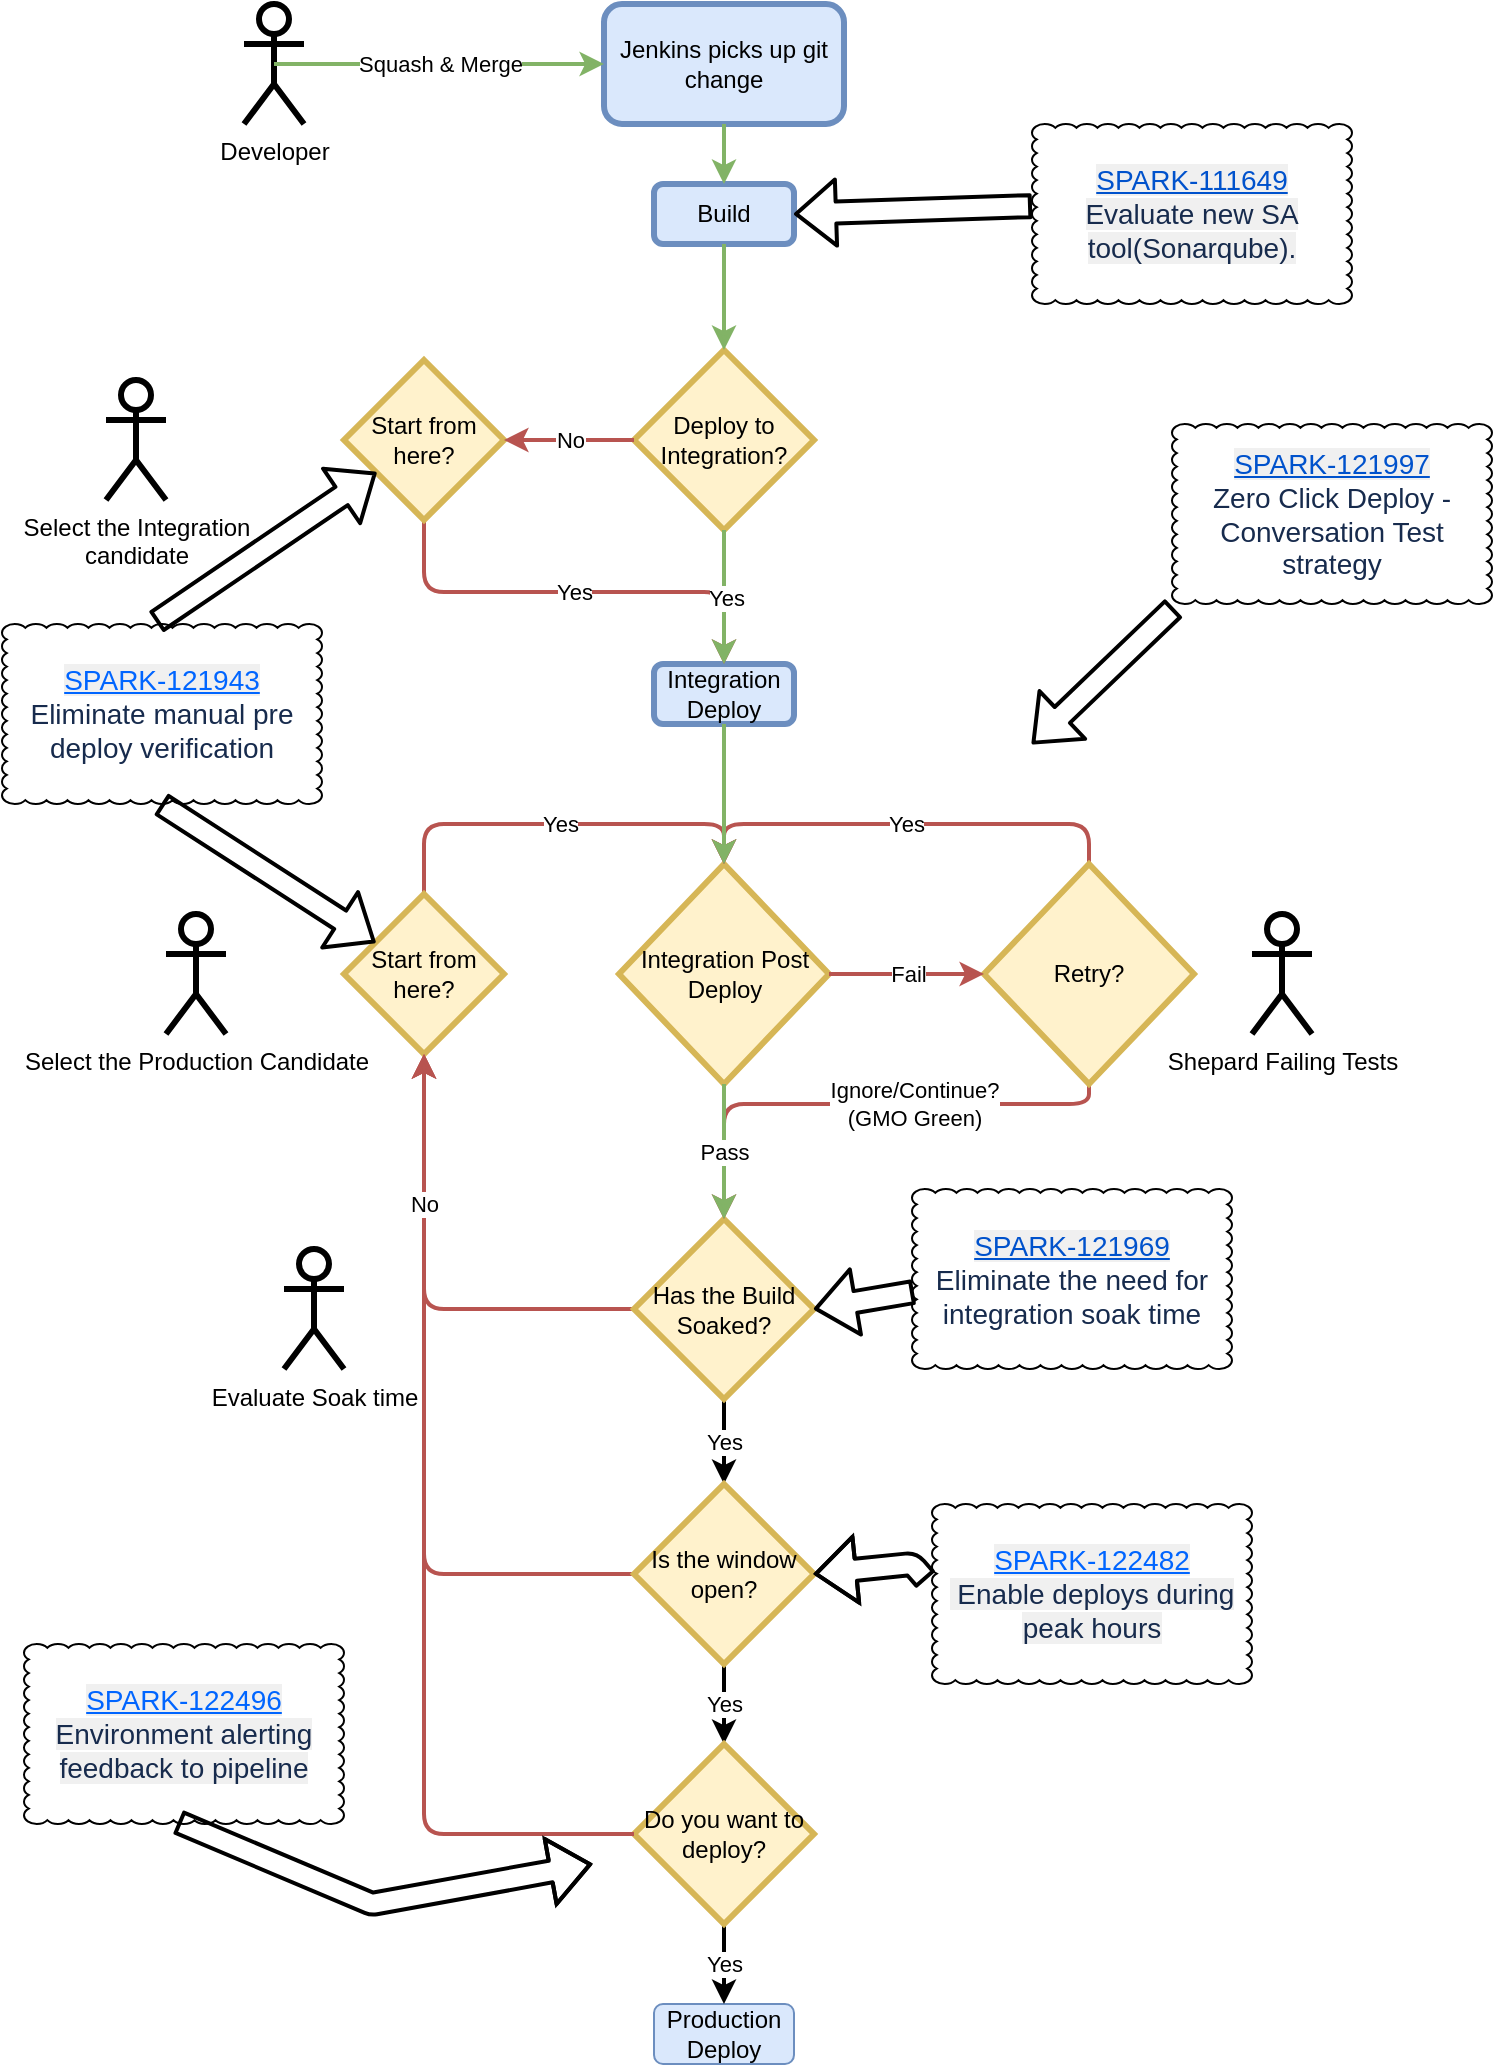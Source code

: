 <mxfile version="12.7.2" type="github">
  <diagram id="C5RBs43oDa-KdzZeNtuy" name="Page-1">
    <mxGraphModel dx="1197" dy="1047" grid="1" gridSize="10" guides="1" tooltips="1" connect="1" arrows="1" fold="1" page="1" pageScale="1" pageWidth="827" pageHeight="1169" math="0" shadow="0">
      <root>
        <mxCell id="WIyWlLk6GJQsqaUBKTNV-0" />
        <mxCell id="WIyWlLk6GJQsqaUBKTNV-1" parent="WIyWlLk6GJQsqaUBKTNV-0" />
        <mxCell id="BCiQyHjomMqvo1AbY9es-8" value="Developer" style="shape=umlActor;verticalLabelPosition=bottom;labelBackgroundColor=#ffffff;verticalAlign=top;html=1;outlineConnect=0;strokeWidth=3;" parent="WIyWlLk6GJQsqaUBKTNV-1" vertex="1">
          <mxGeometry x="176" y="80" width="30" height="60" as="geometry" />
        </mxCell>
        <mxCell id="BCiQyHjomMqvo1AbY9es-15" value="Jenkins picks up git change" style="rounded=1;whiteSpace=wrap;html=1;fillColor=#dae8fc;strokeColor=#6c8ebf;strokeWidth=3;" parent="WIyWlLk6GJQsqaUBKTNV-1" vertex="1">
          <mxGeometry x="356" y="80" width="120" height="60" as="geometry" />
        </mxCell>
        <mxCell id="BCiQyHjomMqvo1AbY9es-16" value="Squash &amp;amp; Merge" style="edgeStyle=orthogonalEdgeStyle;rounded=1;orthogonalLoop=1;jettySize=auto;html=1;exitX=0.5;exitY=0.5;exitDx=0;exitDy=0;exitPerimeter=0;strokeWidth=2;fillColor=#d5e8d4;strokeColor=#82b366;" parent="WIyWlLk6GJQsqaUBKTNV-1" source="BCiQyHjomMqvo1AbY9es-8" target="BCiQyHjomMqvo1AbY9es-15" edge="1">
          <mxGeometry relative="1" as="geometry" />
        </mxCell>
        <mxCell id="BCiQyHjomMqvo1AbY9es-18" value="Build" style="rounded=1;whiteSpace=wrap;html=1;fillColor=#dae8fc;strokeColor=#6c8ebf;strokeWidth=3;" parent="WIyWlLk6GJQsqaUBKTNV-1" vertex="1">
          <mxGeometry x="381" y="170" width="70" height="30" as="geometry" />
        </mxCell>
        <mxCell id="BCiQyHjomMqvo1AbY9es-20" style="edgeStyle=orthogonalEdgeStyle;rounded=0;orthogonalLoop=1;jettySize=auto;html=1;fillColor=#d5e8d4;strokeColor=#82b366;strokeWidth=2;" parent="WIyWlLk6GJQsqaUBKTNV-1" source="BCiQyHjomMqvo1AbY9es-15" target="BCiQyHjomMqvo1AbY9es-18" edge="1">
          <mxGeometry relative="1" as="geometry" />
        </mxCell>
        <mxCell id="BCiQyHjomMqvo1AbY9es-19" value="Deploy to Integration?" style="rhombus;whiteSpace=wrap;html=1;strokeColor=#d6b656;fillColor=#fff2cc;strokeWidth=3;" parent="WIyWlLk6GJQsqaUBKTNV-1" vertex="1">
          <mxGeometry x="371" y="253" width="90" height="90" as="geometry" />
        </mxCell>
        <mxCell id="BCiQyHjomMqvo1AbY9es-21" style="edgeStyle=orthogonalEdgeStyle;rounded=0;orthogonalLoop=1;jettySize=auto;html=1;exitX=0.5;exitY=1;exitDx=0;exitDy=0;entryX=0.5;entryY=0;entryDx=0;entryDy=0;strokeWidth=2;fillColor=#d5e8d4;strokeColor=#82b366;" parent="WIyWlLk6GJQsqaUBKTNV-1" source="BCiQyHjomMqvo1AbY9es-18" target="BCiQyHjomMqvo1AbY9es-19" edge="1">
          <mxGeometry relative="1" as="geometry" />
        </mxCell>
        <mxCell id="BCiQyHjomMqvo1AbY9es-22" value="Integration Deploy" style="rounded=1;whiteSpace=wrap;html=1;fillColor=#dae8fc;strokeColor=#6c8ebf;strokeWidth=3;" parent="WIyWlLk6GJQsqaUBKTNV-1" vertex="1">
          <mxGeometry x="381" y="410" width="70" height="30" as="geometry" />
        </mxCell>
        <mxCell id="BCiQyHjomMqvo1AbY9es-25" value="Integration Post Deploy" style="rhombus;whiteSpace=wrap;html=1;fillColor=#fff2cc;strokeColor=#d6b656;strokeWidth=3;" parent="WIyWlLk6GJQsqaUBKTNV-1" vertex="1">
          <mxGeometry x="363.5" y="510" width="105" height="110" as="geometry" />
        </mxCell>
        <mxCell id="WxEoCGhR0P0bxv87C9ZF-36" style="edgeStyle=orthogonalEdgeStyle;rounded=1;orthogonalLoop=1;jettySize=auto;html=1;exitX=0;exitY=0.5;exitDx=0;exitDy=0;entryX=0.5;entryY=1;entryDx=0;entryDy=0;strokeWidth=2;fillColor=#f8cecc;strokeColor=#b85450;" edge="1" parent="WIyWlLk6GJQsqaUBKTNV-1" source="BCiQyHjomMqvo1AbY9es-27" target="BCiQyHjomMqvo1AbY9es-46">
          <mxGeometry relative="1" as="geometry" />
        </mxCell>
        <mxCell id="WxEoCGhR0P0bxv87C9ZF-37" value="Yes" style="edgeStyle=orthogonalEdgeStyle;rounded=1;orthogonalLoop=1;jettySize=auto;html=1;exitX=0.5;exitY=1;exitDx=0;exitDy=0;entryX=0.5;entryY=0;entryDx=0;entryDy=0;strokeWidth=2;" edge="1" parent="WIyWlLk6GJQsqaUBKTNV-1" source="BCiQyHjomMqvo1AbY9es-27" target="WxEoCGhR0P0bxv87C9ZF-26">
          <mxGeometry relative="1" as="geometry" />
        </mxCell>
        <mxCell id="BCiQyHjomMqvo1AbY9es-27" value="Has the Build Soaked?" style="rhombus;whiteSpace=wrap;html=1;fillColor=#fff2cc;strokeColor=#d6b656;strokeWidth=3;" parent="WIyWlLk6GJQsqaUBKTNV-1" vertex="1">
          <mxGeometry x="371" y="687.5" width="90" height="90" as="geometry" />
        </mxCell>
        <mxCell id="BCiQyHjomMqvo1AbY9es-30" value="Production Deploy" style="rounded=1;whiteSpace=wrap;html=1;fillColor=#dae8fc;strokeColor=#6c8ebf;" parent="WIyWlLk6GJQsqaUBKTNV-1" vertex="1">
          <mxGeometry x="381" y="1080" width="70" height="30" as="geometry" />
        </mxCell>
        <mxCell id="BCiQyHjomMqvo1AbY9es-36" value="Yes" style="edgeStyle=orthogonalEdgeStyle;rounded=1;orthogonalLoop=1;jettySize=auto;html=1;exitX=0.5;exitY=0;exitDx=0;exitDy=0;entryX=0.5;entryY=0;entryDx=0;entryDy=0;strokeWidth=2;fillColor=#f8cecc;strokeColor=#b85450;" parent="WIyWlLk6GJQsqaUBKTNV-1" source="BCiQyHjomMqvo1AbY9es-33" target="BCiQyHjomMqvo1AbY9es-25" edge="1">
          <mxGeometry relative="1" as="geometry" />
        </mxCell>
        <mxCell id="BCiQyHjomMqvo1AbY9es-38" value="Ignore/Continue?&lt;br&gt;(GMO Green)" style="edgeStyle=orthogonalEdgeStyle;rounded=1;orthogonalLoop=1;jettySize=auto;html=1;strokeWidth=2;entryX=0.5;entryY=0;entryDx=0;entryDy=0;fillColor=#f8cecc;strokeColor=#b85450;" parent="WIyWlLk6GJQsqaUBKTNV-1" source="BCiQyHjomMqvo1AbY9es-33" edge="1" target="BCiQyHjomMqvo1AbY9es-27">
          <mxGeometry x="-0.21" relative="1" as="geometry">
            <mxPoint x="416" y="710" as="targetPoint" />
            <Array as="points">
              <mxPoint x="599" y="630" />
              <mxPoint x="416" y="630" />
            </Array>
            <mxPoint x="1" as="offset" />
          </mxGeometry>
        </mxCell>
        <mxCell id="BCiQyHjomMqvo1AbY9es-33" value="Retry?" style="rhombus;whiteSpace=wrap;html=1;fillColor=#fff2cc;strokeColor=#d6b656;strokeWidth=3;" parent="WIyWlLk6GJQsqaUBKTNV-1" vertex="1">
          <mxGeometry x="546" y="510" width="105" height="110" as="geometry" />
        </mxCell>
        <mxCell id="BCiQyHjomMqvo1AbY9es-34" value="Fail" style="edgeStyle=orthogonalEdgeStyle;rounded=1;orthogonalLoop=1;jettySize=auto;html=1;exitX=1;exitY=0.5;exitDx=0;exitDy=0;entryX=0;entryY=0.5;entryDx=0;entryDy=0;strokeWidth=2;fillColor=#f8cecc;strokeColor=#b85450;" parent="WIyWlLk6GJQsqaUBKTNV-1" source="BCiQyHjomMqvo1AbY9es-25" target="BCiQyHjomMqvo1AbY9es-33" edge="1">
          <mxGeometry relative="1" as="geometry" />
        </mxCell>
        <mxCell id="WxEoCGhR0P0bxv87C9ZF-0" value="Yes" style="edgeStyle=orthogonalEdgeStyle;rounded=1;orthogonalLoop=1;jettySize=auto;html=1;exitX=0.5;exitY=1;exitDx=0;exitDy=0;entryX=0.5;entryY=0;entryDx=0;entryDy=0;strokeWidth=2;fillColor=#f8cecc;strokeColor=#b85450;" edge="1" parent="WIyWlLk6GJQsqaUBKTNV-1" source="BCiQyHjomMqvo1AbY9es-40" target="BCiQyHjomMqvo1AbY9es-22">
          <mxGeometry relative="1" as="geometry" />
        </mxCell>
        <mxCell id="BCiQyHjomMqvo1AbY9es-40" value="Start from here?" style="rhombus;whiteSpace=wrap;html=1;strokeColor=#d6b656;fillColor=#fff2cc;strokeWidth=3;" parent="WIyWlLk6GJQsqaUBKTNV-1" vertex="1">
          <mxGeometry x="226" y="258" width="80" height="80" as="geometry" />
        </mxCell>
        <mxCell id="BCiQyHjomMqvo1AbY9es-41" value="No" style="edgeStyle=orthogonalEdgeStyle;rounded=1;orthogonalLoop=1;jettySize=auto;html=1;entryX=1;entryY=0.5;entryDx=0;entryDy=0;strokeWidth=2;fillColor=#f8cecc;strokeColor=#b85450;" parent="WIyWlLk6GJQsqaUBKTNV-1" source="BCiQyHjomMqvo1AbY9es-19" target="BCiQyHjomMqvo1AbY9es-40" edge="1">
          <mxGeometry relative="1" as="geometry">
            <Array as="points">
              <mxPoint x="310" y="298" />
              <mxPoint x="310" y="298" />
            </Array>
          </mxGeometry>
        </mxCell>
        <mxCell id="BCiQyHjomMqvo1AbY9es-48" value="Yes" style="edgeStyle=orthogonalEdgeStyle;rounded=1;orthogonalLoop=1;jettySize=auto;html=1;exitX=0.5;exitY=0;exitDx=0;exitDy=0;strokeWidth=2;fillColor=#f8cecc;strokeColor=#b85450;" parent="WIyWlLk6GJQsqaUBKTNV-1" source="BCiQyHjomMqvo1AbY9es-46" edge="1">
          <mxGeometry relative="1" as="geometry">
            <mxPoint x="416" y="510" as="targetPoint" />
            <Array as="points">
              <mxPoint x="266" y="490" />
              <mxPoint x="416" y="490" />
            </Array>
          </mxGeometry>
        </mxCell>
        <mxCell id="BCiQyHjomMqvo1AbY9es-46" value="Start from here?" style="rhombus;whiteSpace=wrap;html=1;fillColor=#fff2cc;strokeColor=#d6b656;strokeWidth=3;" parent="WIyWlLk6GJQsqaUBKTNV-1" vertex="1">
          <mxGeometry x="226" y="525" width="80" height="80" as="geometry" />
        </mxCell>
        <mxCell id="BCiQyHjomMqvo1AbY9es-78" value="Select the Integration &lt;br&gt;candidate" style="shape=umlActor;verticalLabelPosition=bottom;labelBackgroundColor=#ffffff;verticalAlign=top;html=1;outlineConnect=0;strokeWidth=3;" parent="WIyWlLk6GJQsqaUBKTNV-1" vertex="1">
          <mxGeometry x="107" y="268" width="30" height="60" as="geometry" />
        </mxCell>
        <mxCell id="BCiQyHjomMqvo1AbY9es-79" value="Select the Production Candidate" style="shape=umlActor;verticalLabelPosition=bottom;labelBackgroundColor=#ffffff;verticalAlign=top;html=1;outlineConnect=0;strokeWidth=3;" parent="WIyWlLk6GJQsqaUBKTNV-1" vertex="1">
          <mxGeometry x="137" y="535" width="30" height="60" as="geometry" />
        </mxCell>
        <mxCell id="BCiQyHjomMqvo1AbY9es-28" value="Pass" style="edgeStyle=orthogonalEdgeStyle;rounded=0;orthogonalLoop=1;jettySize=auto;html=1;entryX=0.5;entryY=0;entryDx=0;entryDy=0;strokeWidth=2;fillColor=#d5e8d4;strokeColor=#82b366;" parent="WIyWlLk6GJQsqaUBKTNV-1" source="BCiQyHjomMqvo1AbY9es-25" target="BCiQyHjomMqvo1AbY9es-27" edge="1">
          <mxGeometry relative="1" as="geometry" />
        </mxCell>
        <mxCell id="BCiQyHjomMqvo1AbY9es-82" value="Shepard Failing Tests" style="shape=umlActor;verticalLabelPosition=bottom;labelBackgroundColor=#ffffff;verticalAlign=top;html=1;outlineConnect=0;strokeWidth=3;" parent="WIyWlLk6GJQsqaUBKTNV-1" vertex="1">
          <mxGeometry x="680" y="535" width="30" height="60" as="geometry" />
        </mxCell>
        <mxCell id="BCiQyHjomMqvo1AbY9es-83" value="Evaluate Soak time" style="shape=umlActor;verticalLabelPosition=bottom;labelBackgroundColor=#ffffff;verticalAlign=top;html=1;outlineConnect=0;strokeWidth=3;" parent="WIyWlLk6GJQsqaUBKTNV-1" vertex="1">
          <mxGeometry x="196" y="702.5" width="30" height="60" as="geometry" />
        </mxCell>
        <mxCell id="BCiQyHjomMqvo1AbY9es-23" value="Yes" style="edgeStyle=orthogonalEdgeStyle;rounded=0;orthogonalLoop=1;jettySize=auto;html=1;exitX=0.5;exitY=1;exitDx=0;exitDy=0;strokeWidth=2;fillColor=#d5e8d4;strokeColor=#82b366;" parent="WIyWlLk6GJQsqaUBKTNV-1" source="BCiQyHjomMqvo1AbY9es-19" edge="1">
          <mxGeometry relative="1" as="geometry">
            <mxPoint x="416" y="410" as="targetPoint" />
          </mxGeometry>
        </mxCell>
        <mxCell id="BCiQyHjomMqvo1AbY9es-26" style="edgeStyle=orthogonalEdgeStyle;rounded=0;orthogonalLoop=1;jettySize=auto;html=1;exitX=0.5;exitY=1;exitDx=0;exitDy=0;entryX=0.5;entryY=0;entryDx=0;entryDy=0;strokeWidth=2;fillColor=#d5e8d4;strokeColor=#82b366;" parent="WIyWlLk6GJQsqaUBKTNV-1" source="BCiQyHjomMqvo1AbY9es-22" target="BCiQyHjomMqvo1AbY9es-25" edge="1">
          <mxGeometry relative="1" as="geometry" />
        </mxCell>
        <mxCell id="WxEoCGhR0P0bxv87C9ZF-16" value="&lt;a href=&quot;https://jira-eng-gpk2.cisco.com/jira/browse/SPARK-121943&quot; style=&quot;color: rgb(0 , 101 , 255) ; cursor: pointer ; font-family: , , &amp;quot;segoe ui&amp;quot; , &amp;quot;roboto&amp;quot; , &amp;quot;oxygen&amp;quot; , &amp;quot;ubuntu&amp;quot; , &amp;quot;fira sans&amp;quot; , &amp;quot;droid sans&amp;quot; , &amp;quot;helvetica neue&amp;quot; , sans-serif ; font-size: 14px ; white-space: nowrap ; background-color: rgb(240 , 240 , 240)&quot;&gt;SPARK-121943&lt;/a&gt;&lt;span style=&quot;color: rgb(23 , 43 , 77) ; font-family: , , &amp;quot;segoe ui&amp;quot; , &amp;quot;roboto&amp;quot; , &amp;quot;oxygen&amp;quot; , &amp;quot;ubuntu&amp;quot; , &amp;quot;fira sans&amp;quot; , &amp;quot;droid sans&amp;quot; , &amp;quot;helvetica neue&amp;quot; , sans-serif ; font-size: 14px ; white-space: normal ; background-color: rgb(255 , 255 , 255)&quot;&gt;&lt;br&gt;Eliminate manual pre deploy verification&lt;/span&gt;" style="whiteSpace=wrap;html=1;shape=mxgraph.basic.cloud_rect" vertex="1" parent="WIyWlLk6GJQsqaUBKTNV-1">
          <mxGeometry x="55" y="390" width="160" height="90" as="geometry" />
        </mxCell>
        <mxCell id="WxEoCGhR0P0bxv87C9ZF-18" value="" style="shape=flexArrow;endArrow=classic;html=1;strokeWidth=2;exitX=0.481;exitY=-0.011;exitDx=0;exitDy=0;exitPerimeter=0;" edge="1" parent="WIyWlLk6GJQsqaUBKTNV-1" source="WxEoCGhR0P0bxv87C9ZF-16" target="BCiQyHjomMqvo1AbY9es-40">
          <mxGeometry width="50" height="50" relative="1" as="geometry">
            <mxPoint x="250" y="560" as="sourcePoint" />
            <mxPoint x="135" y="350" as="targetPoint" />
          </mxGeometry>
        </mxCell>
        <mxCell id="WxEoCGhR0P0bxv87C9ZF-20" value="" style="shape=flexArrow;endArrow=classic;html=1;strokeWidth=2;" edge="1" parent="WIyWlLk6GJQsqaUBKTNV-1" target="BCiQyHjomMqvo1AbY9es-46">
          <mxGeometry width="50" height="50" relative="1" as="geometry">
            <mxPoint x="134.5" y="480" as="sourcePoint" />
            <mxPoint x="134.5" y="520" as="targetPoint" />
          </mxGeometry>
        </mxCell>
        <mxCell id="WxEoCGhR0P0bxv87C9ZF-22" value="&lt;a href=&quot;https://jira-eng-gpk2.cisco.com/jira/browse/SPARK-111649&quot; style=&quot;color: rgb(0 , 82 , 204) ; cursor: pointer ; font-family: , , &amp;#34;segoe ui&amp;#34; , &amp;#34;roboto&amp;#34; , &amp;#34;oxygen&amp;#34; , &amp;#34;ubuntu&amp;#34; , &amp;#34;fira sans&amp;#34; , &amp;#34;droid sans&amp;#34; , &amp;#34;helvetica neue&amp;#34; , sans-serif ; font-size: 14px ; white-space: nowrap ; background-color: rgb(240 , 240 , 240)&quot;&gt;SPARK-111649&lt;/a&gt;&lt;span style=&quot;color: rgb(23 , 43 , 77) ; font-family: , , &amp;#34;segoe ui&amp;#34; , &amp;#34;roboto&amp;#34; , &amp;#34;oxygen&amp;#34; , &amp;#34;ubuntu&amp;#34; , &amp;#34;fira sans&amp;#34; , &amp;#34;droid sans&amp;#34; , &amp;#34;helvetica neue&amp;#34; , sans-serif ; font-size: 14px ; white-space: normal ; background-color: rgb(255 , 255 , 255)&quot;&gt;&lt;br&gt;&lt;/span&gt;&lt;span style=&quot;color: rgb(23 , 43 , 77) ; font-family: , , &amp;#34;segoe ui&amp;#34; , &amp;#34;roboto&amp;#34; , &amp;#34;oxygen&amp;#34; , &amp;#34;ubuntu&amp;#34; , &amp;#34;fira sans&amp;#34; , &amp;#34;droid sans&amp;#34; , &amp;#34;helvetica neue&amp;#34; , sans-serif ; font-size: 14px ; background-color: rgb(240 , 240 , 240)&quot;&gt;Evaluate new SA tool(Sonarqube).&lt;/span&gt;&lt;span style=&quot;color: rgb(23 , 43 , 77) ; font-family: , , &amp;#34;segoe ui&amp;#34; , &amp;#34;roboto&amp;#34; , &amp;#34;oxygen&amp;#34; , &amp;#34;ubuntu&amp;#34; , &amp;#34;fira sans&amp;#34; , &amp;#34;droid sans&amp;#34; , &amp;#34;helvetica neue&amp;#34; , sans-serif ; font-size: 14px ; white-space: normal ; background-color: rgb(255 , 255 , 255)&quot;&gt;&lt;br&gt;&lt;/span&gt;" style="whiteSpace=wrap;html=1;shape=mxgraph.basic.cloud_rect" vertex="1" parent="WIyWlLk6GJQsqaUBKTNV-1">
          <mxGeometry x="570" y="140" width="160" height="90" as="geometry" />
        </mxCell>
        <mxCell id="WxEoCGhR0P0bxv87C9ZF-23" value="" style="shape=flexArrow;endArrow=classic;html=1;strokeWidth=2;exitX=0;exitY=0.456;exitDx=0;exitDy=0;exitPerimeter=0;entryX=1;entryY=0.5;entryDx=0;entryDy=0;" edge="1" parent="WIyWlLk6GJQsqaUBKTNV-1" source="WxEoCGhR0P0bxv87C9ZF-22" target="BCiQyHjomMqvo1AbY9es-18">
          <mxGeometry width="50" height="50" relative="1" as="geometry">
            <mxPoint x="560" y="364.83" as="sourcePoint" />
            <mxPoint x="670.216" y="289.996" as="targetPoint" />
          </mxGeometry>
        </mxCell>
        <mxCell id="WxEoCGhR0P0bxv87C9ZF-34" style="edgeStyle=orthogonalEdgeStyle;rounded=1;orthogonalLoop=1;jettySize=auto;html=1;exitX=0;exitY=0.5;exitDx=0;exitDy=0;entryX=0.5;entryY=1;entryDx=0;entryDy=0;strokeWidth=2;fillColor=#f8cecc;strokeColor=#b85450;" edge="1" parent="WIyWlLk6GJQsqaUBKTNV-1" source="WxEoCGhR0P0bxv87C9ZF-26" target="BCiQyHjomMqvo1AbY9es-46">
          <mxGeometry relative="1" as="geometry" />
        </mxCell>
        <mxCell id="WxEoCGhR0P0bxv87C9ZF-38" value="Yes" style="edgeStyle=orthogonalEdgeStyle;rounded=1;orthogonalLoop=1;jettySize=auto;html=1;exitX=0.5;exitY=1;exitDx=0;exitDy=0;entryX=0.5;entryY=0;entryDx=0;entryDy=0;strokeWidth=2;" edge="1" parent="WIyWlLk6GJQsqaUBKTNV-1" source="WxEoCGhR0P0bxv87C9ZF-26" target="WxEoCGhR0P0bxv87C9ZF-30">
          <mxGeometry relative="1" as="geometry" />
        </mxCell>
        <mxCell id="WxEoCGhR0P0bxv87C9ZF-26" value="Is the window open?&lt;span style=&quot;color: rgba(0 , 0 , 0 , 0) ; font-family: monospace ; font-size: 0px ; white-space: nowrap&quot;&gt;%3CmxGraphModel%3E%3Croot%3E%3CmxCell%20id%3D%220%22%2F%3E%3CmxCell%20id%3D%221%22%20parent%3D%220%22%2F%3E%3CmxCell%20id%3D%222%22%20value%3D%22Pass%22%20style%3D%22edgeStyle%3DorthogonalEdgeStyle%3Brounded%3D0%3BorthogonalLoop%3D1%3BjettySize%3Dauto%3Bhtml%3D1%3BentryX%3D0.5%3BentryY%3D0%3BentryDx%3D0%3BentryDy%3D0%3BstrokeWidth%3D2%3BfillColor%3D%23d5e8d4%3BstrokeColor%3D%2382b366%3B%22%20edge%3D%221%22%20parent%3D%221%22%3E%3CmxGeometry%20relative%3D%221%22%20as%3D%22geometry%22%3E%3CmxPoint%20x%3D%22416%22%20y%3D%22620%22%20as%3D%22sourcePoint%22%2F%3E%3CmxPoint%20x%3D%22416%22%20y%3D%22737.5%22%20as%3D%22targetPoint%22%2F%3E%3C%2FmxGeometry%3E%3C%2FmxCell%3E%3C%2Froot%3E%3C%2FmxGraphModel%3E&lt;/span&gt;" style="rhombus;whiteSpace=wrap;html=1;fillColor=#fff2cc;strokeColor=#d6b656;strokeWidth=3;" vertex="1" parent="WIyWlLk6GJQsqaUBKTNV-1">
          <mxGeometry x="371" y="820" width="90" height="90" as="geometry" />
        </mxCell>
        <mxCell id="WxEoCGhR0P0bxv87C9ZF-39" value="Yes" style="edgeStyle=orthogonalEdgeStyle;rounded=1;orthogonalLoop=1;jettySize=auto;html=1;exitX=0.5;exitY=1;exitDx=0;exitDy=0;entryX=0.5;entryY=0;entryDx=0;entryDy=0;strokeWidth=2;" edge="1" parent="WIyWlLk6GJQsqaUBKTNV-1" source="WxEoCGhR0P0bxv87C9ZF-30" target="BCiQyHjomMqvo1AbY9es-30">
          <mxGeometry relative="1" as="geometry" />
        </mxCell>
        <mxCell id="WxEoCGhR0P0bxv87C9ZF-30" value="Do you want to deploy?" style="rhombus;whiteSpace=wrap;html=1;fillColor=#fff2cc;strokeColor=#d6b656;strokeWidth=3;" vertex="1" parent="WIyWlLk6GJQsqaUBKTNV-1">
          <mxGeometry x="371" y="950" width="90" height="90" as="geometry" />
        </mxCell>
        <mxCell id="BCiQyHjomMqvo1AbY9es-47" value="No" style="edgeStyle=orthogonalEdgeStyle;rounded=1;orthogonalLoop=1;jettySize=auto;html=1;exitX=0;exitY=0.5;exitDx=0;exitDy=0;entryX=0.5;entryY=1;entryDx=0;entryDy=0;strokeWidth=2;fillColor=#f8cecc;strokeColor=#b85450;" parent="WIyWlLk6GJQsqaUBKTNV-1" source="WxEoCGhR0P0bxv87C9ZF-30" target="BCiQyHjomMqvo1AbY9es-46" edge="1">
          <mxGeometry x="0.696" relative="1" as="geometry">
            <Array as="points">
              <mxPoint x="266" y="995" />
            </Array>
            <mxPoint as="offset" />
          </mxGeometry>
        </mxCell>
        <mxCell id="WxEoCGhR0P0bxv87C9ZF-41" value="&lt;a href=&quot;https://jira-eng-gpk2.cisco.com/jira/browse/SPARK-121969&quot; style=&quot;color: rgb(0 , 82 , 204) ; cursor: pointer ; font-family: , , &amp;#34;segoe ui&amp;#34; , &amp;#34;roboto&amp;#34; , &amp;#34;oxygen&amp;#34; , &amp;#34;ubuntu&amp;#34; , &amp;#34;fira sans&amp;#34; , &amp;#34;droid sans&amp;#34; , &amp;#34;helvetica neue&amp;#34; , sans-serif ; font-size: 14px ; white-space: nowrap ; background-color: rgb(240 , 240 , 240)&quot;&gt;SPARK-121969&lt;/a&gt;&lt;span style=&quot;color: rgb(23 , 43 , 77) ; font-family: , , &amp;#34;segoe ui&amp;#34; , &amp;#34;roboto&amp;#34; , &amp;#34;oxygen&amp;#34; , &amp;#34;ubuntu&amp;#34; , &amp;#34;fira sans&amp;#34; , &amp;#34;droid sans&amp;#34; , &amp;#34;helvetica neue&amp;#34; , sans-serif ; font-size: 14px ; white-space: normal ; background-color: rgb(255 , 255 , 255)&quot;&gt;&lt;br&gt;&lt;/span&gt;&lt;span style=&quot;color: rgb(23 , 43 , 77) ; font-family: , , &amp;#34;segoe ui&amp;#34; , &amp;#34;roboto&amp;#34; , &amp;#34;oxygen&amp;#34; , &amp;#34;ubuntu&amp;#34; , &amp;#34;fira sans&amp;#34; , &amp;#34;droid sans&amp;#34; , &amp;#34;helvetica neue&amp;#34; , sans-serif ; font-size: 14px ; background-color: rgb(255 , 255 , 255)&quot;&gt;Eliminate the need for integration soak time&lt;/span&gt;&lt;span style=&quot;color: rgb(23 , 43 , 77) ; font-family: , , &amp;#34;segoe ui&amp;#34; , &amp;#34;roboto&amp;#34; , &amp;#34;oxygen&amp;#34; , &amp;#34;ubuntu&amp;#34; , &amp;#34;fira sans&amp;#34; , &amp;#34;droid sans&amp;#34; , &amp;#34;helvetica neue&amp;#34; , sans-serif ; font-size: 14px ; white-space: normal ; background-color: rgb(255 , 255 , 255)&quot;&gt;&lt;br&gt;&lt;/span&gt;" style="whiteSpace=wrap;html=1;shape=mxgraph.basic.cloud_rect" vertex="1" parent="WIyWlLk6GJQsqaUBKTNV-1">
          <mxGeometry x="510" y="672.5" width="160" height="90" as="geometry" />
        </mxCell>
        <mxCell id="WxEoCGhR0P0bxv87C9ZF-42" value="&lt;a href=&quot;https://jira-eng-gpk2.cisco.com/jira/browse/SPARK-121997&quot; style=&quot;color: rgb(0 , 82 , 204) ; cursor: pointer ; font-family: , , &amp;#34;segoe ui&amp;#34; , &amp;#34;roboto&amp;#34; , &amp;#34;oxygen&amp;#34; , &amp;#34;ubuntu&amp;#34; , &amp;#34;fira sans&amp;#34; , &amp;#34;droid sans&amp;#34; , &amp;#34;helvetica neue&amp;#34; , sans-serif ; font-size: 14px ; white-space: nowrap ; background-color: rgb(240 , 240 , 240)&quot;&gt;SPARK-121997&lt;/a&gt;&lt;br&gt;&lt;span style=&quot;color: rgb(23 , 43 , 77) ; font-family: , , &amp;#34;segoe ui&amp;#34; , &amp;#34;roboto&amp;#34; , &amp;#34;oxygen&amp;#34; , &amp;#34;ubuntu&amp;#34; , &amp;#34;fira sans&amp;#34; , &amp;#34;droid sans&amp;#34; , &amp;#34;helvetica neue&amp;#34; , sans-serif ; font-size: 14px ; background-color: rgb(255 , 255 , 255)&quot;&gt;Zero Click Deploy - Conversation Test strategy&lt;/span&gt;&lt;span style=&quot;color: rgb(23 , 43 , 77) ; font-family: , , &amp;#34;segoe ui&amp;#34; , &amp;#34;roboto&amp;#34; , &amp;#34;oxygen&amp;#34; , &amp;#34;ubuntu&amp;#34; , &amp;#34;fira sans&amp;#34; , &amp;#34;droid sans&amp;#34; , &amp;#34;helvetica neue&amp;#34; , sans-serif ; font-size: 14px ; white-space: normal ; background-color: rgb(255 , 255 , 255)&quot;&gt;&lt;br&gt;&lt;/span&gt;" style="whiteSpace=wrap;html=1;shape=mxgraph.basic.cloud_rect" vertex="1" parent="WIyWlLk6GJQsqaUBKTNV-1">
          <mxGeometry x="640" y="290" width="160" height="90" as="geometry" />
        </mxCell>
        <mxCell id="WxEoCGhR0P0bxv87C9ZF-43" value="" style="shape=flexArrow;endArrow=classic;html=1;strokeWidth=2;exitX=0.006;exitY=0.572;exitDx=0;exitDy=0;exitPerimeter=0;entryX=1;entryY=0.5;entryDx=0;entryDy=0;" edge="1" parent="WIyWlLk6GJQsqaUBKTNV-1" source="WxEoCGhR0P0bxv87C9ZF-41" target="BCiQyHjomMqvo1AbY9es-27">
          <mxGeometry width="50" height="50" relative="1" as="geometry">
            <mxPoint x="250" y="700" as="sourcePoint" />
            <mxPoint x="300" y="650" as="targetPoint" />
          </mxGeometry>
        </mxCell>
        <mxCell id="WxEoCGhR0P0bxv87C9ZF-44" value="&lt;a href=&quot;https://jira-eng-gpk2.cisco.com/jira/browse/SPARK-122482&quot; style=&quot;color: rgb(0 , 101 , 255) ; cursor: pointer ; font-family: , , &amp;#34;segoe ui&amp;#34; , &amp;#34;roboto&amp;#34; , &amp;#34;oxygen&amp;#34; , &amp;#34;ubuntu&amp;#34; , &amp;#34;fira sans&amp;#34; , &amp;#34;droid sans&amp;#34; , &amp;#34;helvetica neue&amp;#34; , sans-serif ; font-size: 14px ; white-space: nowrap ; background-color: rgb(240 , 240 , 240)&quot;&gt;SPARK-122482&lt;/a&gt;&lt;span style=&quot;color: rgb(23 , 43 , 77) ; font-family: , , &amp;#34;segoe ui&amp;#34; , &amp;#34;roboto&amp;#34; , &amp;#34;oxygen&amp;#34; , &amp;#34;ubuntu&amp;#34; , &amp;#34;fira sans&amp;#34; , &amp;#34;droid sans&amp;#34; , &amp;#34;helvetica neue&amp;#34; , sans-serif ; font-size: 14px ; white-space: normal ; background-color: rgb(255 , 255 , 255)&quot;&gt;&lt;br&gt;&lt;/span&gt;&lt;span style=&quot;color: rgb(23 , 43 , 77) ; font-family: , , &amp;#34;segoe ui&amp;#34; , &amp;#34;roboto&amp;#34; , &amp;#34;oxygen&amp;#34; , &amp;#34;ubuntu&amp;#34; , &amp;#34;fira sans&amp;#34; , &amp;#34;droid sans&amp;#34; , &amp;#34;helvetica neue&amp;#34; , sans-serif ; font-size: 14px ; background-color: rgb(240 , 240 , 240)&quot;&gt;&amp;nbsp;Enable deploys during peak hours&lt;/span&gt;&lt;span style=&quot;color: rgb(23 , 43 , 77) ; font-family: , , &amp;#34;segoe ui&amp;#34; , &amp;#34;roboto&amp;#34; , &amp;#34;oxygen&amp;#34; , &amp;#34;ubuntu&amp;#34; , &amp;#34;fira sans&amp;#34; , &amp;#34;droid sans&amp;#34; , &amp;#34;helvetica neue&amp;#34; , sans-serif ; font-size: 14px ; white-space: normal ; background-color: rgb(255 , 255 , 255)&quot;&gt;&lt;br&gt;&lt;/span&gt;" style="whiteSpace=wrap;html=1;shape=mxgraph.basic.cloud_rect" vertex="1" parent="WIyWlLk6GJQsqaUBKTNV-1">
          <mxGeometry x="520" y="830" width="160" height="90" as="geometry" />
        </mxCell>
        <mxCell id="WxEoCGhR0P0bxv87C9ZF-45" value="&lt;a href=&quot;https://jira-eng-gpk2.cisco.com/jira/browse/SPARK-122496&quot; style=&quot;color: rgb(0 , 101 , 255) ; cursor: pointer ; font-family: , , &amp;#34;segoe ui&amp;#34; , &amp;#34;roboto&amp;#34; , &amp;#34;oxygen&amp;#34; , &amp;#34;ubuntu&amp;#34; , &amp;#34;fira sans&amp;#34; , &amp;#34;droid sans&amp;#34; , &amp;#34;helvetica neue&amp;#34; , sans-serif ; font-size: 14px ; white-space: nowrap ; background-color: rgb(240 , 240 , 240)&quot;&gt;SPARK-122496&lt;/a&gt;&lt;span style=&quot;color: rgb(23 , 43 , 77) ; font-family: , , &amp;#34;segoe ui&amp;#34; , &amp;#34;roboto&amp;#34; , &amp;#34;oxygen&amp;#34; , &amp;#34;ubuntu&amp;#34; , &amp;#34;fira sans&amp;#34; , &amp;#34;droid sans&amp;#34; , &amp;#34;helvetica neue&amp;#34; , sans-serif ; font-size: 14px ; white-space: normal ; background-color: rgb(255 , 255 , 255)&quot;&gt;&lt;br&gt;&lt;/span&gt;&lt;span style=&quot;color: rgb(23 , 43 , 77) ; font-family: , , &amp;#34;segoe ui&amp;#34; , &amp;#34;roboto&amp;#34; , &amp;#34;oxygen&amp;#34; , &amp;#34;ubuntu&amp;#34; , &amp;#34;fira sans&amp;#34; , &amp;#34;droid sans&amp;#34; , &amp;#34;helvetica neue&amp;#34; , sans-serif ; font-size: 14px ; background-color: rgb(240 , 240 , 240)&quot;&gt;Environment alerting feedback to pipeline&lt;/span&gt;&lt;span style=&quot;color: rgb(23 , 43 , 77) ; font-family: , , &amp;#34;segoe ui&amp;#34; , &amp;#34;roboto&amp;#34; , &amp;#34;oxygen&amp;#34; , &amp;#34;ubuntu&amp;#34; , &amp;#34;fira sans&amp;#34; , &amp;#34;droid sans&amp;#34; , &amp;#34;helvetica neue&amp;#34; , sans-serif ; font-size: 14px ; white-space: normal ; background-color: rgb(255 , 255 , 255)&quot;&gt;&lt;br&gt;&lt;/span&gt;" style="whiteSpace=wrap;html=1;shape=mxgraph.basic.cloud_rect" vertex="1" parent="WIyWlLk6GJQsqaUBKTNV-1">
          <mxGeometry x="66" y="900" width="160" height="90" as="geometry" />
        </mxCell>
        <mxCell id="WxEoCGhR0P0bxv87C9ZF-46" value="" style="shape=flexArrow;endArrow=classic;html=1;strokeWidth=2;exitX=0.481;exitY=0.989;exitDx=0;exitDy=0;exitPerimeter=0;" edge="1" parent="WIyWlLk6GJQsqaUBKTNV-1" source="WxEoCGhR0P0bxv87C9ZF-45">
          <mxGeometry width="50" height="50" relative="1" as="geometry">
            <mxPoint x="240" y="1130" as="sourcePoint" />
            <mxPoint x="350" y="1010" as="targetPoint" />
            <Array as="points">
              <mxPoint x="240" y="1030" />
            </Array>
          </mxGeometry>
        </mxCell>
        <mxCell id="WxEoCGhR0P0bxv87C9ZF-47" value="" style="shape=flexArrow;endArrow=classic;html=1;strokeWidth=2;exitX=-0.019;exitY=0.422;exitDx=0;exitDy=0;exitPerimeter=0;entryX=1;entryY=0.5;entryDx=0;entryDy=0;" edge="1" parent="WIyWlLk6GJQsqaUBKTNV-1" source="WxEoCGhR0P0bxv87C9ZF-44" target="WxEoCGhR0P0bxv87C9ZF-26">
          <mxGeometry width="50" height="50" relative="1" as="geometry">
            <mxPoint x="520.96" y="733.98" as="sourcePoint" />
            <mxPoint x="471" y="742.5" as="targetPoint" />
            <Array as="points">
              <mxPoint x="510" y="860" />
            </Array>
          </mxGeometry>
        </mxCell>
        <mxCell id="WxEoCGhR0P0bxv87C9ZF-48" value="" style="shape=flexArrow;endArrow=classic;html=1;strokeWidth=2;exitX=0.006;exitY=1.022;exitDx=0;exitDy=0;exitPerimeter=0;" edge="1" parent="WIyWlLk6GJQsqaUBKTNV-1" source="WxEoCGhR0P0bxv87C9ZF-42">
          <mxGeometry width="50" height="50" relative="1" as="geometry">
            <mxPoint x="565" y="430" as="sourcePoint" />
            <mxPoint x="570" y="450" as="targetPoint" />
          </mxGeometry>
        </mxCell>
      </root>
    </mxGraphModel>
  </diagram>
</mxfile>
